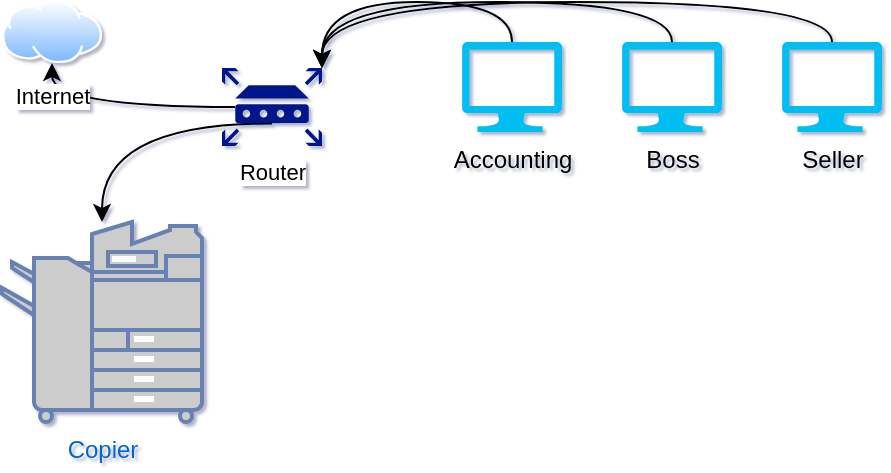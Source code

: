 <mxfile version="24.4.13" type="github">
  <diagram name="Страница — 1" id="YFiZ73UoZkWgJVXwLamv">
    <mxGraphModel dx="771" dy="482" grid="1" gridSize="10" guides="1" tooltips="1" connect="1" arrows="1" fold="1" page="1" pageScale="1" pageWidth="827" pageHeight="1169" background="none" math="0" shadow="1">
      <root>
        <mxCell id="0" />
        <mxCell id="1" parent="0" />
        <mxCell id="fKuJ6q7cA0WwtjZvXfqB-1" value="Accounting" style="verticalLabelPosition=bottom;html=1;verticalAlign=top;align=center;strokeColor=none;fillColor=#00BEF2;shape=mxgraph.azure.computer;pointerEvents=1;" parent="1" vertex="1">
          <mxGeometry x="240" y="30" width="50" height="45" as="geometry" />
        </mxCell>
        <mxCell id="fKuJ6q7cA0WwtjZvXfqB-2" value="Seller" style="verticalLabelPosition=bottom;html=1;verticalAlign=top;align=center;strokeColor=none;fillColor=#00BEF2;shape=mxgraph.azure.computer;pointerEvents=1;rotation=0;" parent="1" vertex="1">
          <mxGeometry x="400" y="30" width="50" height="45" as="geometry" />
        </mxCell>
        <mxCell id="fKuJ6q7cA0WwtjZvXfqB-3" value="Boss" style="verticalLabelPosition=bottom;html=1;verticalAlign=top;align=center;strokeColor=none;fillColor=#00BEF2;shape=mxgraph.azure.computer;pointerEvents=1;" parent="1" vertex="1">
          <mxGeometry x="320" y="30" width="50" height="45" as="geometry" />
        </mxCell>
        <mxCell id="41rrF7d5x6TQtbtXSW9o-1" value="Copier" style="fontColor=#0066CC;verticalAlign=top;verticalLabelPosition=bottom;labelPosition=center;align=center;html=1;outlineConnect=0;fillColor=#CCCCCC;strokeColor=#6881B3;gradientColor=none;gradientDirection=north;strokeWidth=2;shape=mxgraph.networks.copier;" vertex="1" parent="1">
          <mxGeometry x="10" y="120" width="100" height="100" as="geometry" />
        </mxCell>
        <mxCell id="41rrF7d5x6TQtbtXSW9o-8" style="edgeStyle=orthogonalEdgeStyle;curved=1;rounded=0;orthogonalLoop=1;jettySize=auto;html=1;exitX=0.13;exitY=0.5;exitDx=0;exitDy=0;exitPerimeter=0;strokeColor=default;align=center;verticalAlign=middle;fontFamily=Helvetica;fontSize=11;fontColor=default;labelBackgroundColor=default;endArrow=classic;" edge="1" parent="1" source="41rrF7d5x6TQtbtXSW9o-6" target="41rrF7d5x6TQtbtXSW9o-7">
          <mxGeometry relative="1" as="geometry" />
        </mxCell>
        <mxCell id="41rrF7d5x6TQtbtXSW9o-9" style="edgeStyle=orthogonalEdgeStyle;curved=1;rounded=0;orthogonalLoop=1;jettySize=auto;html=1;exitX=0.5;exitY=0.71;exitDx=0;exitDy=0;exitPerimeter=0;strokeColor=default;align=center;verticalAlign=middle;fontFamily=Helvetica;fontSize=11;fontColor=default;labelBackgroundColor=default;endArrow=classic;" edge="1" parent="1" source="41rrF7d5x6TQtbtXSW9o-6" target="41rrF7d5x6TQtbtXSW9o-1">
          <mxGeometry relative="1" as="geometry" />
        </mxCell>
        <mxCell id="41rrF7d5x6TQtbtXSW9o-6" value="Router" style="sketch=0;aspect=fixed;pointerEvents=1;shadow=0;dashed=0;html=1;strokeColor=none;labelPosition=center;verticalLabelPosition=bottom;verticalAlign=top;align=center;fillColor=#00188D;shape=mxgraph.mscae.enterprise.router;fontFamily=Helvetica;fontSize=11;fontColor=default;labelBackgroundColor=default;" vertex="1" parent="1">
          <mxGeometry x="120" y="43" width="50" height="39" as="geometry" />
        </mxCell>
        <mxCell id="41rrF7d5x6TQtbtXSW9o-7" value="Internet" style="image;aspect=fixed;perimeter=ellipsePerimeter;html=1;align=center;shadow=0;dashed=0;spacingTop=3;image=img/lib/active_directory/internet_cloud.svg;fontFamily=Helvetica;fontSize=11;fontColor=default;labelBackgroundColor=default;" vertex="1" parent="1">
          <mxGeometry x="10" y="9" width="50" height="31.5" as="geometry" />
        </mxCell>
        <mxCell id="41rrF7d5x6TQtbtXSW9o-11" style="edgeStyle=orthogonalEdgeStyle;curved=1;rounded=0;orthogonalLoop=1;jettySize=auto;html=1;exitX=0.5;exitY=0;exitDx=0;exitDy=0;exitPerimeter=0;entryX=1;entryY=0;entryDx=0;entryDy=0;entryPerimeter=0;strokeColor=default;align=center;verticalAlign=middle;fontFamily=Helvetica;fontSize=11;fontColor=default;labelBackgroundColor=default;endArrow=classic;" edge="1" parent="1" source="fKuJ6q7cA0WwtjZvXfqB-1" target="41rrF7d5x6TQtbtXSW9o-6">
          <mxGeometry relative="1" as="geometry" />
        </mxCell>
        <mxCell id="41rrF7d5x6TQtbtXSW9o-12" style="edgeStyle=orthogonalEdgeStyle;curved=1;rounded=0;orthogonalLoop=1;jettySize=auto;html=1;exitX=0.5;exitY=0;exitDx=0;exitDy=0;exitPerimeter=0;entryX=1;entryY=0;entryDx=0;entryDy=0;entryPerimeter=0;strokeColor=default;align=center;verticalAlign=middle;fontFamily=Helvetica;fontSize=11;fontColor=default;labelBackgroundColor=default;endArrow=classic;" edge="1" parent="1" source="fKuJ6q7cA0WwtjZvXfqB-3" target="41rrF7d5x6TQtbtXSW9o-6">
          <mxGeometry relative="1" as="geometry" />
        </mxCell>
        <mxCell id="41rrF7d5x6TQtbtXSW9o-13" style="edgeStyle=orthogonalEdgeStyle;curved=1;rounded=0;orthogonalLoop=1;jettySize=auto;html=1;exitX=0.5;exitY=0;exitDx=0;exitDy=0;exitPerimeter=0;entryX=1;entryY=0;entryDx=0;entryDy=0;entryPerimeter=0;strokeColor=default;align=center;verticalAlign=middle;fontFamily=Helvetica;fontSize=11;fontColor=default;labelBackgroundColor=default;endArrow=classic;" edge="1" parent="1" source="fKuJ6q7cA0WwtjZvXfqB-2" target="41rrF7d5x6TQtbtXSW9o-6">
          <mxGeometry relative="1" as="geometry" />
        </mxCell>
      </root>
    </mxGraphModel>
  </diagram>
</mxfile>
